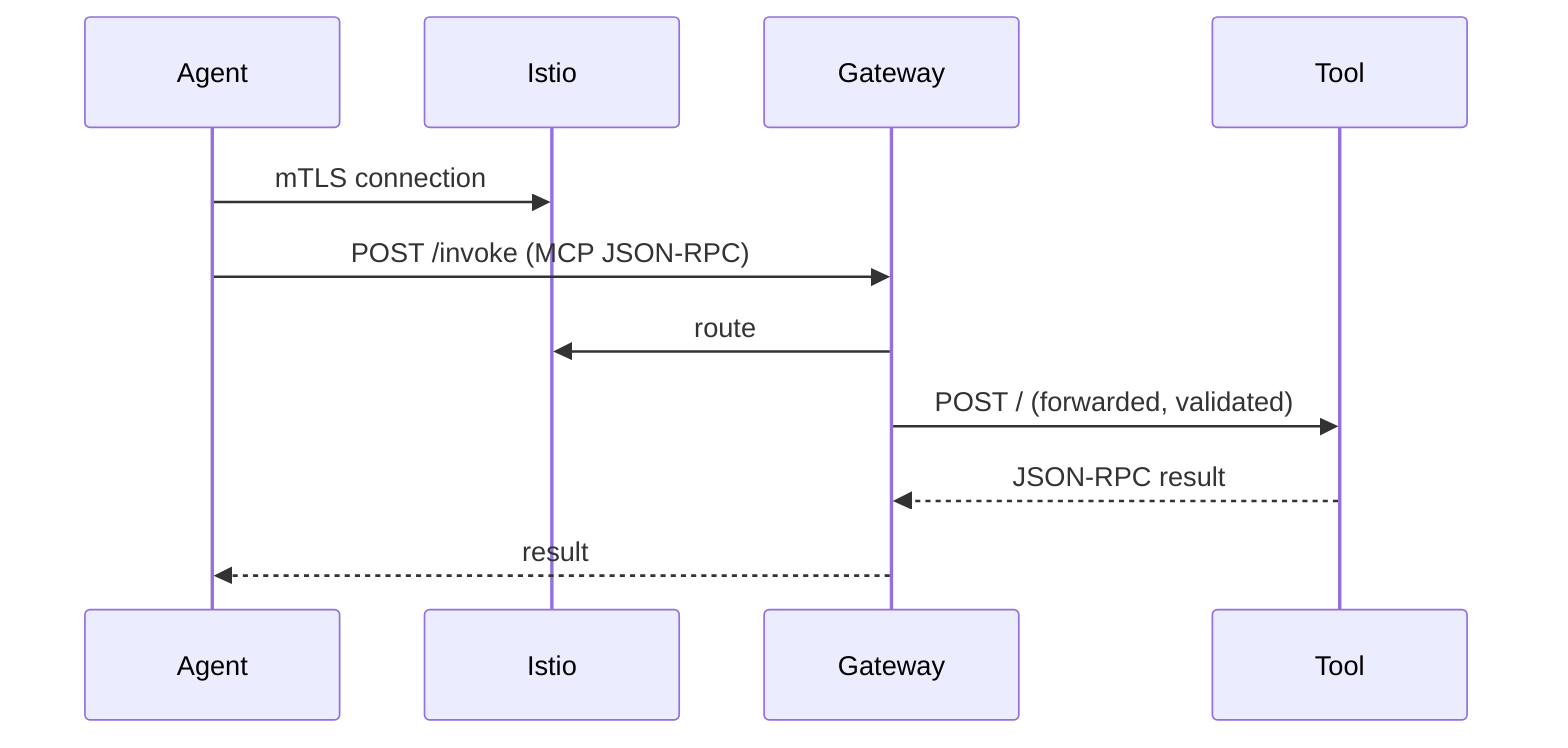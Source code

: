sequenceDiagram
  participant Agent
  participant Istio
  participant Gateway
  participant Tool
  Agent->>Istio: mTLS connection
  Agent->>Gateway: POST /invoke (MCP JSON-RPC)
  Gateway->>Istio: route
  Gateway->>Tool: POST / (forwarded, validated)
  Tool-->>Gateway: JSON-RPC result
  Gateway-->>Agent: result